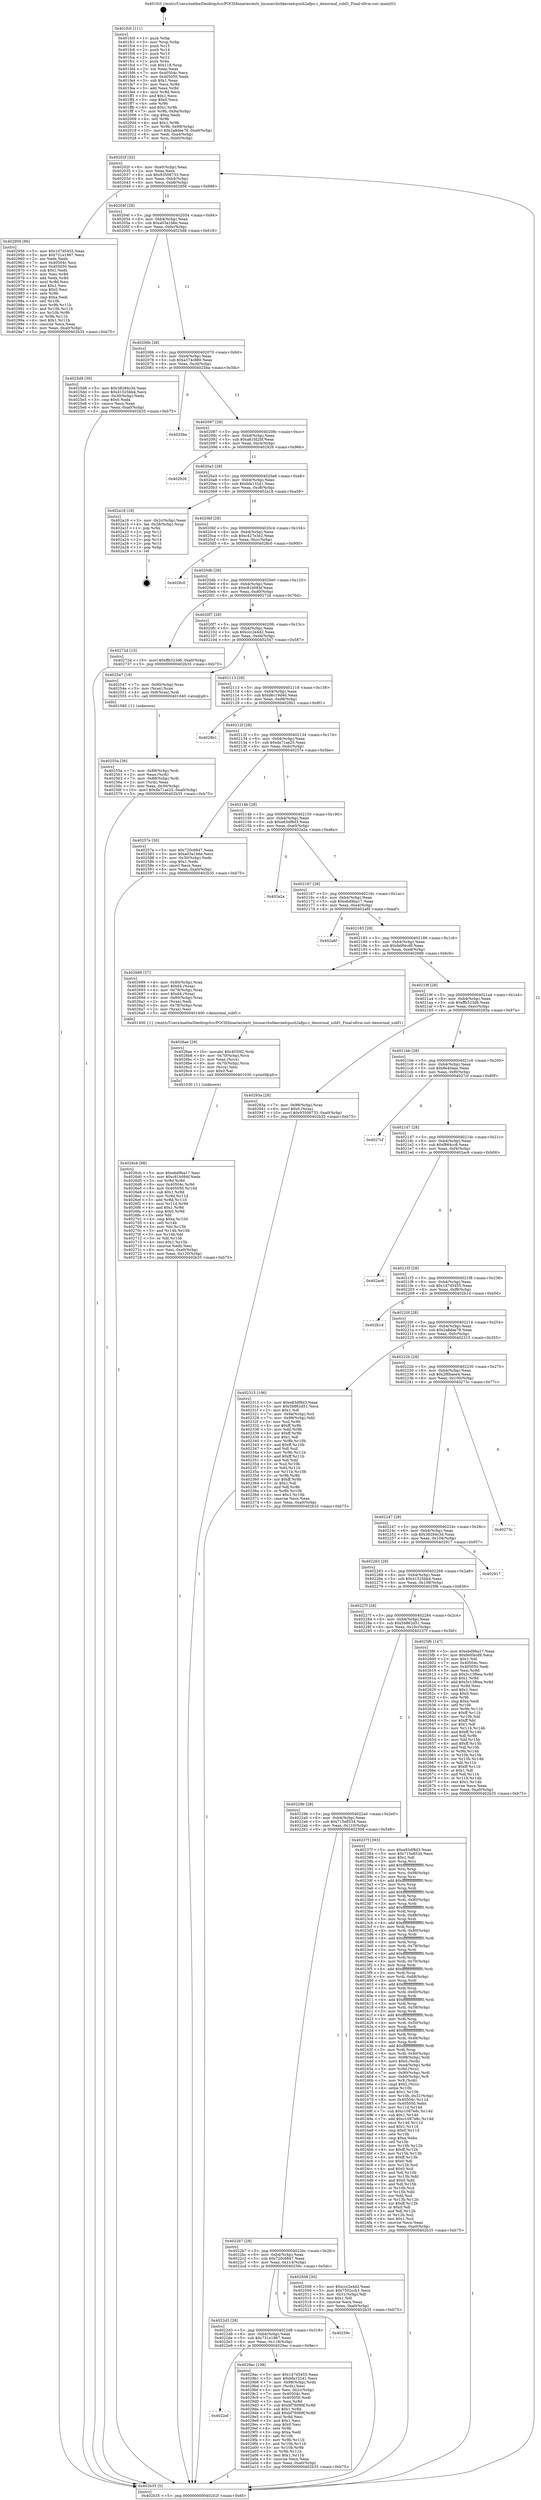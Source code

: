digraph "0x401fc0" {
  label = "0x401fc0 (/mnt/c/Users/mathe/Desktop/tcc/POCII/binaries/extr_linuxarchshkernelcpush2afpu.c_denormal_subf1_Final-ollvm.out::main(0))"
  labelloc = "t"
  node[shape=record]

  Entry [label="",width=0.3,height=0.3,shape=circle,fillcolor=black,style=filled]
  "0x40202f" [label="{
     0x40202f [32]\l
     | [instrs]\l
     &nbsp;&nbsp;0x40202f \<+6\>: mov -0xa0(%rbp),%eax\l
     &nbsp;&nbsp;0x402035 \<+2\>: mov %eax,%ecx\l
     &nbsp;&nbsp;0x402037 \<+6\>: sub $0x93508733,%ecx\l
     &nbsp;&nbsp;0x40203d \<+6\>: mov %eax,-0xb4(%rbp)\l
     &nbsp;&nbsp;0x402043 \<+6\>: mov %ecx,-0xb8(%rbp)\l
     &nbsp;&nbsp;0x402049 \<+6\>: je 0000000000402956 \<main+0x996\>\l
  }"]
  "0x402956" [label="{
     0x402956 [86]\l
     | [instrs]\l
     &nbsp;&nbsp;0x402956 \<+5\>: mov $0x1d7d5455,%eax\l
     &nbsp;&nbsp;0x40295b \<+5\>: mov $0x731e1967,%ecx\l
     &nbsp;&nbsp;0x402960 \<+2\>: xor %edx,%edx\l
     &nbsp;&nbsp;0x402962 \<+7\>: mov 0x40504c,%esi\l
     &nbsp;&nbsp;0x402969 \<+7\>: mov 0x405050,%edi\l
     &nbsp;&nbsp;0x402970 \<+3\>: sub $0x1,%edx\l
     &nbsp;&nbsp;0x402973 \<+3\>: mov %esi,%r8d\l
     &nbsp;&nbsp;0x402976 \<+3\>: add %edx,%r8d\l
     &nbsp;&nbsp;0x402979 \<+4\>: imul %r8d,%esi\l
     &nbsp;&nbsp;0x40297d \<+3\>: and $0x1,%esi\l
     &nbsp;&nbsp;0x402980 \<+3\>: cmp $0x0,%esi\l
     &nbsp;&nbsp;0x402983 \<+4\>: sete %r9b\l
     &nbsp;&nbsp;0x402987 \<+3\>: cmp $0xa,%edi\l
     &nbsp;&nbsp;0x40298a \<+4\>: setl %r10b\l
     &nbsp;&nbsp;0x40298e \<+3\>: mov %r9b,%r11b\l
     &nbsp;&nbsp;0x402991 \<+3\>: and %r10b,%r11b\l
     &nbsp;&nbsp;0x402994 \<+3\>: xor %r10b,%r9b\l
     &nbsp;&nbsp;0x402997 \<+3\>: or %r9b,%r11b\l
     &nbsp;&nbsp;0x40299a \<+4\>: test $0x1,%r11b\l
     &nbsp;&nbsp;0x40299e \<+3\>: cmovne %ecx,%eax\l
     &nbsp;&nbsp;0x4029a1 \<+6\>: mov %eax,-0xa0(%rbp)\l
     &nbsp;&nbsp;0x4029a7 \<+5\>: jmp 0000000000402b35 \<main+0xb75\>\l
  }"]
  "0x40204f" [label="{
     0x40204f [28]\l
     | [instrs]\l
     &nbsp;&nbsp;0x40204f \<+5\>: jmp 0000000000402054 \<main+0x94\>\l
     &nbsp;&nbsp;0x402054 \<+6\>: mov -0xb4(%rbp),%eax\l
     &nbsp;&nbsp;0x40205a \<+5\>: sub $0xa03a1b6e,%eax\l
     &nbsp;&nbsp;0x40205f \<+6\>: mov %eax,-0xbc(%rbp)\l
     &nbsp;&nbsp;0x402065 \<+6\>: je 00000000004025d8 \<main+0x618\>\l
  }"]
  Exit [label="",width=0.3,height=0.3,shape=circle,fillcolor=black,style=filled,peripheries=2]
  "0x4025d8" [label="{
     0x4025d8 [30]\l
     | [instrs]\l
     &nbsp;&nbsp;0x4025d8 \<+5\>: mov $0x38284c3d,%eax\l
     &nbsp;&nbsp;0x4025dd \<+5\>: mov $0x41525bb4,%ecx\l
     &nbsp;&nbsp;0x4025e2 \<+3\>: mov -0x30(%rbp),%edx\l
     &nbsp;&nbsp;0x4025e5 \<+3\>: cmp $0x0,%edx\l
     &nbsp;&nbsp;0x4025e8 \<+3\>: cmove %ecx,%eax\l
     &nbsp;&nbsp;0x4025eb \<+6\>: mov %eax,-0xa0(%rbp)\l
     &nbsp;&nbsp;0x4025f1 \<+5\>: jmp 0000000000402b35 \<main+0xb75\>\l
  }"]
  "0x40206b" [label="{
     0x40206b [28]\l
     | [instrs]\l
     &nbsp;&nbsp;0x40206b \<+5\>: jmp 0000000000402070 \<main+0xb0\>\l
     &nbsp;&nbsp;0x402070 \<+6\>: mov -0xb4(%rbp),%eax\l
     &nbsp;&nbsp;0x402076 \<+5\>: sub $0xa374c880,%eax\l
     &nbsp;&nbsp;0x40207b \<+6\>: mov %eax,-0xc0(%rbp)\l
     &nbsp;&nbsp;0x402081 \<+6\>: je 00000000004025ba \<main+0x5fa\>\l
  }"]
  "0x4022ef" [label="{
     0x4022ef\l
  }", style=dashed]
  "0x4025ba" [label="{
     0x4025ba\l
  }", style=dashed]
  "0x402087" [label="{
     0x402087 [28]\l
     | [instrs]\l
     &nbsp;&nbsp;0x402087 \<+5\>: jmp 000000000040208c \<main+0xcc\>\l
     &nbsp;&nbsp;0x40208c \<+6\>: mov -0xb4(%rbp),%eax\l
     &nbsp;&nbsp;0x402092 \<+5\>: sub $0xa61fd2bf,%eax\l
     &nbsp;&nbsp;0x402097 \<+6\>: mov %eax,-0xc4(%rbp)\l
     &nbsp;&nbsp;0x40209d \<+6\>: je 0000000000402926 \<main+0x966\>\l
  }"]
  "0x4029ac" [label="{
     0x4029ac [108]\l
     | [instrs]\l
     &nbsp;&nbsp;0x4029ac \<+5\>: mov $0x1d7d5455,%eax\l
     &nbsp;&nbsp;0x4029b1 \<+5\>: mov $0xbfa13241,%ecx\l
     &nbsp;&nbsp;0x4029b6 \<+7\>: mov -0x98(%rbp),%rdx\l
     &nbsp;&nbsp;0x4029bd \<+2\>: mov (%rdx),%esi\l
     &nbsp;&nbsp;0x4029bf \<+3\>: mov %esi,-0x2c(%rbp)\l
     &nbsp;&nbsp;0x4029c2 \<+7\>: mov 0x40504c,%esi\l
     &nbsp;&nbsp;0x4029c9 \<+7\>: mov 0x405050,%edi\l
     &nbsp;&nbsp;0x4029d0 \<+3\>: mov %esi,%r8d\l
     &nbsp;&nbsp;0x4029d3 \<+7\>: sub $0xbf76089f,%r8d\l
     &nbsp;&nbsp;0x4029da \<+4\>: sub $0x1,%r8d\l
     &nbsp;&nbsp;0x4029de \<+7\>: add $0xbf76089f,%r8d\l
     &nbsp;&nbsp;0x4029e5 \<+4\>: imul %r8d,%esi\l
     &nbsp;&nbsp;0x4029e9 \<+3\>: and $0x1,%esi\l
     &nbsp;&nbsp;0x4029ec \<+3\>: cmp $0x0,%esi\l
     &nbsp;&nbsp;0x4029ef \<+4\>: sete %r9b\l
     &nbsp;&nbsp;0x4029f3 \<+3\>: cmp $0xa,%edi\l
     &nbsp;&nbsp;0x4029f6 \<+4\>: setl %r10b\l
     &nbsp;&nbsp;0x4029fa \<+3\>: mov %r9b,%r11b\l
     &nbsp;&nbsp;0x4029fd \<+3\>: and %r10b,%r11b\l
     &nbsp;&nbsp;0x402a00 \<+3\>: xor %r10b,%r9b\l
     &nbsp;&nbsp;0x402a03 \<+3\>: or %r9b,%r11b\l
     &nbsp;&nbsp;0x402a06 \<+4\>: test $0x1,%r11b\l
     &nbsp;&nbsp;0x402a0a \<+3\>: cmovne %ecx,%eax\l
     &nbsp;&nbsp;0x402a0d \<+6\>: mov %eax,-0xa0(%rbp)\l
     &nbsp;&nbsp;0x402a13 \<+5\>: jmp 0000000000402b35 \<main+0xb75\>\l
  }"]
  "0x402926" [label="{
     0x402926\l
  }", style=dashed]
  "0x4020a3" [label="{
     0x4020a3 [28]\l
     | [instrs]\l
     &nbsp;&nbsp;0x4020a3 \<+5\>: jmp 00000000004020a8 \<main+0xe8\>\l
     &nbsp;&nbsp;0x4020a8 \<+6\>: mov -0xb4(%rbp),%eax\l
     &nbsp;&nbsp;0x4020ae \<+5\>: sub $0xbfa13241,%eax\l
     &nbsp;&nbsp;0x4020b3 \<+6\>: mov %eax,-0xc8(%rbp)\l
     &nbsp;&nbsp;0x4020b9 \<+6\>: je 0000000000402a18 \<main+0xa58\>\l
  }"]
  "0x4022d3" [label="{
     0x4022d3 [28]\l
     | [instrs]\l
     &nbsp;&nbsp;0x4022d3 \<+5\>: jmp 00000000004022d8 \<main+0x318\>\l
     &nbsp;&nbsp;0x4022d8 \<+6\>: mov -0xb4(%rbp),%eax\l
     &nbsp;&nbsp;0x4022de \<+5\>: sub $0x731e1967,%eax\l
     &nbsp;&nbsp;0x4022e3 \<+6\>: mov %eax,-0x118(%rbp)\l
     &nbsp;&nbsp;0x4022e9 \<+6\>: je 00000000004029ac \<main+0x9ec\>\l
  }"]
  "0x402a18" [label="{
     0x402a18 [18]\l
     | [instrs]\l
     &nbsp;&nbsp;0x402a18 \<+3\>: mov -0x2c(%rbp),%eax\l
     &nbsp;&nbsp;0x402a1b \<+4\>: lea -0x28(%rbp),%rsp\l
     &nbsp;&nbsp;0x402a1f \<+1\>: pop %rbx\l
     &nbsp;&nbsp;0x402a20 \<+2\>: pop %r12\l
     &nbsp;&nbsp;0x402a22 \<+2\>: pop %r13\l
     &nbsp;&nbsp;0x402a24 \<+2\>: pop %r14\l
     &nbsp;&nbsp;0x402a26 \<+2\>: pop %r15\l
     &nbsp;&nbsp;0x402a28 \<+1\>: pop %rbp\l
     &nbsp;&nbsp;0x402a29 \<+1\>: ret\l
  }"]
  "0x4020bf" [label="{
     0x4020bf [28]\l
     | [instrs]\l
     &nbsp;&nbsp;0x4020bf \<+5\>: jmp 00000000004020c4 \<main+0x104\>\l
     &nbsp;&nbsp;0x4020c4 \<+6\>: mov -0xb4(%rbp),%eax\l
     &nbsp;&nbsp;0x4020ca \<+5\>: sub $0xc427e3e2,%eax\l
     &nbsp;&nbsp;0x4020cf \<+6\>: mov %eax,-0xcc(%rbp)\l
     &nbsp;&nbsp;0x4020d5 \<+6\>: je 00000000004028c0 \<main+0x900\>\l
  }"]
  "0x40259c" [label="{
     0x40259c\l
  }", style=dashed]
  "0x4028c0" [label="{
     0x4028c0\l
  }", style=dashed]
  "0x4020db" [label="{
     0x4020db [28]\l
     | [instrs]\l
     &nbsp;&nbsp;0x4020db \<+5\>: jmp 00000000004020e0 \<main+0x120\>\l
     &nbsp;&nbsp;0x4020e0 \<+6\>: mov -0xb4(%rbp),%eax\l
     &nbsp;&nbsp;0x4020e6 \<+5\>: sub $0xc81b084f,%eax\l
     &nbsp;&nbsp;0x4020eb \<+6\>: mov %eax,-0xd0(%rbp)\l
     &nbsp;&nbsp;0x4020f1 \<+6\>: je 000000000040272d \<main+0x76d\>\l
  }"]
  "0x4026cb" [label="{
     0x4026cb [98]\l
     | [instrs]\l
     &nbsp;&nbsp;0x4026cb \<+5\>: mov $0xebd9ba17,%esi\l
     &nbsp;&nbsp;0x4026d0 \<+5\>: mov $0xc81b084f,%edx\l
     &nbsp;&nbsp;0x4026d5 \<+3\>: xor %r8d,%r8d\l
     &nbsp;&nbsp;0x4026d8 \<+8\>: mov 0x40504c,%r9d\l
     &nbsp;&nbsp;0x4026e0 \<+8\>: mov 0x405050,%r10d\l
     &nbsp;&nbsp;0x4026e8 \<+4\>: sub $0x1,%r8d\l
     &nbsp;&nbsp;0x4026ec \<+3\>: mov %r9d,%r11d\l
     &nbsp;&nbsp;0x4026ef \<+3\>: add %r8d,%r11d\l
     &nbsp;&nbsp;0x4026f2 \<+4\>: imul %r11d,%r9d\l
     &nbsp;&nbsp;0x4026f6 \<+4\>: and $0x1,%r9d\l
     &nbsp;&nbsp;0x4026fa \<+4\>: cmp $0x0,%r9d\l
     &nbsp;&nbsp;0x4026fe \<+3\>: sete %bl\l
     &nbsp;&nbsp;0x402701 \<+4\>: cmp $0xa,%r10d\l
     &nbsp;&nbsp;0x402705 \<+4\>: setl %r14b\l
     &nbsp;&nbsp;0x402709 \<+3\>: mov %bl,%r15b\l
     &nbsp;&nbsp;0x40270c \<+3\>: and %r14b,%r15b\l
     &nbsp;&nbsp;0x40270f \<+3\>: xor %r14b,%bl\l
     &nbsp;&nbsp;0x402712 \<+3\>: or %bl,%r15b\l
     &nbsp;&nbsp;0x402715 \<+4\>: test $0x1,%r15b\l
     &nbsp;&nbsp;0x402719 \<+3\>: cmovne %edx,%esi\l
     &nbsp;&nbsp;0x40271c \<+6\>: mov %esi,-0xa0(%rbp)\l
     &nbsp;&nbsp;0x402722 \<+6\>: mov %eax,-0x120(%rbp)\l
     &nbsp;&nbsp;0x402728 \<+5\>: jmp 0000000000402b35 \<main+0xb75\>\l
  }"]
  "0x40272d" [label="{
     0x40272d [15]\l
     | [instrs]\l
     &nbsp;&nbsp;0x40272d \<+10\>: movl $0xffb323d6,-0xa0(%rbp)\l
     &nbsp;&nbsp;0x402737 \<+5\>: jmp 0000000000402b35 \<main+0xb75\>\l
  }"]
  "0x4020f7" [label="{
     0x4020f7 [28]\l
     | [instrs]\l
     &nbsp;&nbsp;0x4020f7 \<+5\>: jmp 00000000004020fc \<main+0x13c\>\l
     &nbsp;&nbsp;0x4020fc \<+6\>: mov -0xb4(%rbp),%eax\l
     &nbsp;&nbsp;0x402102 \<+5\>: sub $0xccc2e4d2,%eax\l
     &nbsp;&nbsp;0x402107 \<+6\>: mov %eax,-0xd4(%rbp)\l
     &nbsp;&nbsp;0x40210d \<+6\>: je 0000000000402547 \<main+0x587\>\l
  }"]
  "0x4026ae" [label="{
     0x4026ae [29]\l
     | [instrs]\l
     &nbsp;&nbsp;0x4026ae \<+10\>: movabs $0x4030f2,%rdi\l
     &nbsp;&nbsp;0x4026b8 \<+4\>: mov -0x70(%rbp),%rcx\l
     &nbsp;&nbsp;0x4026bc \<+2\>: mov %eax,(%rcx)\l
     &nbsp;&nbsp;0x4026be \<+4\>: mov -0x70(%rbp),%rcx\l
     &nbsp;&nbsp;0x4026c2 \<+2\>: mov (%rcx),%esi\l
     &nbsp;&nbsp;0x4026c4 \<+2\>: mov $0x0,%al\l
     &nbsp;&nbsp;0x4026c6 \<+5\>: call 0000000000401030 \<printf@plt\>\l
     | [calls]\l
     &nbsp;&nbsp;0x401030 \{1\} (unknown)\l
  }"]
  "0x402547" [label="{
     0x402547 [19]\l
     | [instrs]\l
     &nbsp;&nbsp;0x402547 \<+7\>: mov -0x90(%rbp),%rax\l
     &nbsp;&nbsp;0x40254e \<+3\>: mov (%rax),%rax\l
     &nbsp;&nbsp;0x402551 \<+4\>: mov 0x8(%rax),%rdi\l
     &nbsp;&nbsp;0x402555 \<+5\>: call 0000000000401040 \<atoi@plt\>\l
     | [calls]\l
     &nbsp;&nbsp;0x401040 \{1\} (unknown)\l
  }"]
  "0x402113" [label="{
     0x402113 [28]\l
     | [instrs]\l
     &nbsp;&nbsp;0x402113 \<+5\>: jmp 0000000000402118 \<main+0x158\>\l
     &nbsp;&nbsp;0x402118 \<+6\>: mov -0xb4(%rbp),%eax\l
     &nbsp;&nbsp;0x40211e \<+5\>: sub $0xd6c19d40,%eax\l
     &nbsp;&nbsp;0x402123 \<+6\>: mov %eax,-0xd8(%rbp)\l
     &nbsp;&nbsp;0x402129 \<+6\>: je 00000000004028b1 \<main+0x8f1\>\l
  }"]
  "0x40255a" [label="{
     0x40255a [36]\l
     | [instrs]\l
     &nbsp;&nbsp;0x40255a \<+7\>: mov -0x88(%rbp),%rdi\l
     &nbsp;&nbsp;0x402561 \<+2\>: mov %eax,(%rdi)\l
     &nbsp;&nbsp;0x402563 \<+7\>: mov -0x88(%rbp),%rdi\l
     &nbsp;&nbsp;0x40256a \<+2\>: mov (%rdi),%eax\l
     &nbsp;&nbsp;0x40256c \<+3\>: mov %eax,-0x30(%rbp)\l
     &nbsp;&nbsp;0x40256f \<+10\>: movl $0xda71ae25,-0xa0(%rbp)\l
     &nbsp;&nbsp;0x402579 \<+5\>: jmp 0000000000402b35 \<main+0xb75\>\l
  }"]
  "0x4028b1" [label="{
     0x4028b1\l
  }", style=dashed]
  "0x40212f" [label="{
     0x40212f [28]\l
     | [instrs]\l
     &nbsp;&nbsp;0x40212f \<+5\>: jmp 0000000000402134 \<main+0x174\>\l
     &nbsp;&nbsp;0x402134 \<+6\>: mov -0xb4(%rbp),%eax\l
     &nbsp;&nbsp;0x40213a \<+5\>: sub $0xda71ae25,%eax\l
     &nbsp;&nbsp;0x40213f \<+6\>: mov %eax,-0xdc(%rbp)\l
     &nbsp;&nbsp;0x402145 \<+6\>: je 000000000040257e \<main+0x5be\>\l
  }"]
  "0x4022b7" [label="{
     0x4022b7 [28]\l
     | [instrs]\l
     &nbsp;&nbsp;0x4022b7 \<+5\>: jmp 00000000004022bc \<main+0x2fc\>\l
     &nbsp;&nbsp;0x4022bc \<+6\>: mov -0xb4(%rbp),%eax\l
     &nbsp;&nbsp;0x4022c2 \<+5\>: sub $0x720c6847,%eax\l
     &nbsp;&nbsp;0x4022c7 \<+6\>: mov %eax,-0x114(%rbp)\l
     &nbsp;&nbsp;0x4022cd \<+6\>: je 000000000040259c \<main+0x5dc\>\l
  }"]
  "0x40257e" [label="{
     0x40257e [30]\l
     | [instrs]\l
     &nbsp;&nbsp;0x40257e \<+5\>: mov $0x720c6847,%eax\l
     &nbsp;&nbsp;0x402583 \<+5\>: mov $0xa03a1b6e,%ecx\l
     &nbsp;&nbsp;0x402588 \<+3\>: mov -0x30(%rbp),%edx\l
     &nbsp;&nbsp;0x40258b \<+3\>: cmp $0x1,%edx\l
     &nbsp;&nbsp;0x40258e \<+3\>: cmovl %ecx,%eax\l
     &nbsp;&nbsp;0x402591 \<+6\>: mov %eax,-0xa0(%rbp)\l
     &nbsp;&nbsp;0x402597 \<+5\>: jmp 0000000000402b35 \<main+0xb75\>\l
  }"]
  "0x40214b" [label="{
     0x40214b [28]\l
     | [instrs]\l
     &nbsp;&nbsp;0x40214b \<+5\>: jmp 0000000000402150 \<main+0x190\>\l
     &nbsp;&nbsp;0x402150 \<+6\>: mov -0xb4(%rbp),%eax\l
     &nbsp;&nbsp;0x402156 \<+5\>: sub $0xe83df8d3,%eax\l
     &nbsp;&nbsp;0x40215b \<+6\>: mov %eax,-0xe0(%rbp)\l
     &nbsp;&nbsp;0x402161 \<+6\>: je 0000000000402a2a \<main+0xa6a\>\l
  }"]
  "0x402508" [label="{
     0x402508 [30]\l
     | [instrs]\l
     &nbsp;&nbsp;0x402508 \<+5\>: mov $0xccc2e4d2,%eax\l
     &nbsp;&nbsp;0x40250d \<+5\>: mov $0x7502ccb1,%ecx\l
     &nbsp;&nbsp;0x402512 \<+3\>: mov -0x31(%rbp),%dl\l
     &nbsp;&nbsp;0x402515 \<+3\>: test $0x1,%dl\l
     &nbsp;&nbsp;0x402518 \<+3\>: cmovne %ecx,%eax\l
     &nbsp;&nbsp;0x40251b \<+6\>: mov %eax,-0xa0(%rbp)\l
     &nbsp;&nbsp;0x402521 \<+5\>: jmp 0000000000402b35 \<main+0xb75\>\l
  }"]
  "0x402a2a" [label="{
     0x402a2a\l
  }", style=dashed]
  "0x402167" [label="{
     0x402167 [28]\l
     | [instrs]\l
     &nbsp;&nbsp;0x402167 \<+5\>: jmp 000000000040216c \<main+0x1ac\>\l
     &nbsp;&nbsp;0x40216c \<+6\>: mov -0xb4(%rbp),%eax\l
     &nbsp;&nbsp;0x402172 \<+5\>: sub $0xebd9ba17,%eax\l
     &nbsp;&nbsp;0x402177 \<+6\>: mov %eax,-0xe4(%rbp)\l
     &nbsp;&nbsp;0x40217d \<+6\>: je 0000000000402a6f \<main+0xaaf\>\l
  }"]
  "0x40229b" [label="{
     0x40229b [28]\l
     | [instrs]\l
     &nbsp;&nbsp;0x40229b \<+5\>: jmp 00000000004022a0 \<main+0x2e0\>\l
     &nbsp;&nbsp;0x4022a0 \<+6\>: mov -0xb4(%rbp),%eax\l
     &nbsp;&nbsp;0x4022a6 \<+5\>: sub $0x715e8534,%eax\l
     &nbsp;&nbsp;0x4022ab \<+6\>: mov %eax,-0x110(%rbp)\l
     &nbsp;&nbsp;0x4022b1 \<+6\>: je 0000000000402508 \<main+0x548\>\l
  }"]
  "0x402a6f" [label="{
     0x402a6f\l
  }", style=dashed]
  "0x402183" [label="{
     0x402183 [28]\l
     | [instrs]\l
     &nbsp;&nbsp;0x402183 \<+5\>: jmp 0000000000402188 \<main+0x1c8\>\l
     &nbsp;&nbsp;0x402188 \<+6\>: mov -0xb4(%rbp),%eax\l
     &nbsp;&nbsp;0x40218e \<+5\>: sub $0xfe0f4cd9,%eax\l
     &nbsp;&nbsp;0x402193 \<+6\>: mov %eax,-0xe8(%rbp)\l
     &nbsp;&nbsp;0x402199 \<+6\>: je 0000000000402689 \<main+0x6c9\>\l
  }"]
  "0x40237f" [label="{
     0x40237f [393]\l
     | [instrs]\l
     &nbsp;&nbsp;0x40237f \<+5\>: mov $0xe83df8d3,%eax\l
     &nbsp;&nbsp;0x402384 \<+5\>: mov $0x715e8534,%ecx\l
     &nbsp;&nbsp;0x402389 \<+2\>: mov $0x1,%dl\l
     &nbsp;&nbsp;0x40238b \<+3\>: mov %rsp,%rsi\l
     &nbsp;&nbsp;0x40238e \<+4\>: add $0xfffffffffffffff0,%rsi\l
     &nbsp;&nbsp;0x402392 \<+3\>: mov %rsi,%rsp\l
     &nbsp;&nbsp;0x402395 \<+7\>: mov %rsi,-0x98(%rbp)\l
     &nbsp;&nbsp;0x40239c \<+3\>: mov %rsp,%rsi\l
     &nbsp;&nbsp;0x40239f \<+4\>: add $0xfffffffffffffff0,%rsi\l
     &nbsp;&nbsp;0x4023a3 \<+3\>: mov %rsi,%rsp\l
     &nbsp;&nbsp;0x4023a6 \<+3\>: mov %rsp,%rdi\l
     &nbsp;&nbsp;0x4023a9 \<+4\>: add $0xfffffffffffffff0,%rdi\l
     &nbsp;&nbsp;0x4023ad \<+3\>: mov %rdi,%rsp\l
     &nbsp;&nbsp;0x4023b0 \<+7\>: mov %rdi,-0x90(%rbp)\l
     &nbsp;&nbsp;0x4023b7 \<+3\>: mov %rsp,%rdi\l
     &nbsp;&nbsp;0x4023ba \<+4\>: add $0xfffffffffffffff0,%rdi\l
     &nbsp;&nbsp;0x4023be \<+3\>: mov %rdi,%rsp\l
     &nbsp;&nbsp;0x4023c1 \<+7\>: mov %rdi,-0x88(%rbp)\l
     &nbsp;&nbsp;0x4023c8 \<+3\>: mov %rsp,%rdi\l
     &nbsp;&nbsp;0x4023cb \<+4\>: add $0xfffffffffffffff0,%rdi\l
     &nbsp;&nbsp;0x4023cf \<+3\>: mov %rdi,%rsp\l
     &nbsp;&nbsp;0x4023d2 \<+4\>: mov %rdi,-0x80(%rbp)\l
     &nbsp;&nbsp;0x4023d6 \<+3\>: mov %rsp,%rdi\l
     &nbsp;&nbsp;0x4023d9 \<+4\>: add $0xfffffffffffffff0,%rdi\l
     &nbsp;&nbsp;0x4023dd \<+3\>: mov %rdi,%rsp\l
     &nbsp;&nbsp;0x4023e0 \<+4\>: mov %rdi,-0x78(%rbp)\l
     &nbsp;&nbsp;0x4023e4 \<+3\>: mov %rsp,%rdi\l
     &nbsp;&nbsp;0x4023e7 \<+4\>: add $0xfffffffffffffff0,%rdi\l
     &nbsp;&nbsp;0x4023eb \<+3\>: mov %rdi,%rsp\l
     &nbsp;&nbsp;0x4023ee \<+4\>: mov %rdi,-0x70(%rbp)\l
     &nbsp;&nbsp;0x4023f2 \<+3\>: mov %rsp,%rdi\l
     &nbsp;&nbsp;0x4023f5 \<+4\>: add $0xfffffffffffffff0,%rdi\l
     &nbsp;&nbsp;0x4023f9 \<+3\>: mov %rdi,%rsp\l
     &nbsp;&nbsp;0x4023fc \<+4\>: mov %rdi,-0x68(%rbp)\l
     &nbsp;&nbsp;0x402400 \<+3\>: mov %rsp,%rdi\l
     &nbsp;&nbsp;0x402403 \<+4\>: add $0xfffffffffffffff0,%rdi\l
     &nbsp;&nbsp;0x402407 \<+3\>: mov %rdi,%rsp\l
     &nbsp;&nbsp;0x40240a \<+4\>: mov %rdi,-0x60(%rbp)\l
     &nbsp;&nbsp;0x40240e \<+3\>: mov %rsp,%rdi\l
     &nbsp;&nbsp;0x402411 \<+4\>: add $0xfffffffffffffff0,%rdi\l
     &nbsp;&nbsp;0x402415 \<+3\>: mov %rdi,%rsp\l
     &nbsp;&nbsp;0x402418 \<+4\>: mov %rdi,-0x58(%rbp)\l
     &nbsp;&nbsp;0x40241c \<+3\>: mov %rsp,%rdi\l
     &nbsp;&nbsp;0x40241f \<+4\>: add $0xfffffffffffffff0,%rdi\l
     &nbsp;&nbsp;0x402423 \<+3\>: mov %rdi,%rsp\l
     &nbsp;&nbsp;0x402426 \<+4\>: mov %rdi,-0x50(%rbp)\l
     &nbsp;&nbsp;0x40242a \<+3\>: mov %rsp,%rdi\l
     &nbsp;&nbsp;0x40242d \<+4\>: add $0xfffffffffffffff0,%rdi\l
     &nbsp;&nbsp;0x402431 \<+3\>: mov %rdi,%rsp\l
     &nbsp;&nbsp;0x402434 \<+4\>: mov %rdi,-0x48(%rbp)\l
     &nbsp;&nbsp;0x402438 \<+3\>: mov %rsp,%rdi\l
     &nbsp;&nbsp;0x40243b \<+4\>: add $0xfffffffffffffff0,%rdi\l
     &nbsp;&nbsp;0x40243f \<+3\>: mov %rdi,%rsp\l
     &nbsp;&nbsp;0x402442 \<+4\>: mov %rdi,-0x40(%rbp)\l
     &nbsp;&nbsp;0x402446 \<+7\>: mov -0x98(%rbp),%rdi\l
     &nbsp;&nbsp;0x40244d \<+6\>: movl $0x0,(%rdi)\l
     &nbsp;&nbsp;0x402453 \<+7\>: mov -0xa4(%rbp),%r8d\l
     &nbsp;&nbsp;0x40245a \<+3\>: mov %r8d,(%rsi)\l
     &nbsp;&nbsp;0x40245d \<+7\>: mov -0x90(%rbp),%rdi\l
     &nbsp;&nbsp;0x402464 \<+7\>: mov -0xb0(%rbp),%r9\l
     &nbsp;&nbsp;0x40246b \<+3\>: mov %r9,(%rdi)\l
     &nbsp;&nbsp;0x40246e \<+3\>: cmpl $0x2,(%rsi)\l
     &nbsp;&nbsp;0x402471 \<+4\>: setne %r10b\l
     &nbsp;&nbsp;0x402475 \<+4\>: and $0x1,%r10b\l
     &nbsp;&nbsp;0x402479 \<+4\>: mov %r10b,-0x31(%rbp)\l
     &nbsp;&nbsp;0x40247d \<+8\>: mov 0x40504c,%r11d\l
     &nbsp;&nbsp;0x402485 \<+7\>: mov 0x405050,%ebx\l
     &nbsp;&nbsp;0x40248c \<+3\>: mov %r11d,%r14d\l
     &nbsp;&nbsp;0x40248f \<+7\>: sub $0xc1087e8c,%r14d\l
     &nbsp;&nbsp;0x402496 \<+4\>: sub $0x1,%r14d\l
     &nbsp;&nbsp;0x40249a \<+7\>: add $0xc1087e8c,%r14d\l
     &nbsp;&nbsp;0x4024a1 \<+4\>: imul %r14d,%r11d\l
     &nbsp;&nbsp;0x4024a5 \<+4\>: and $0x1,%r11d\l
     &nbsp;&nbsp;0x4024a9 \<+4\>: cmp $0x0,%r11d\l
     &nbsp;&nbsp;0x4024ad \<+4\>: sete %r10b\l
     &nbsp;&nbsp;0x4024b1 \<+3\>: cmp $0xa,%ebx\l
     &nbsp;&nbsp;0x4024b4 \<+4\>: setl %r15b\l
     &nbsp;&nbsp;0x4024b8 \<+3\>: mov %r10b,%r12b\l
     &nbsp;&nbsp;0x4024bb \<+4\>: xor $0xff,%r12b\l
     &nbsp;&nbsp;0x4024bf \<+3\>: mov %r15b,%r13b\l
     &nbsp;&nbsp;0x4024c2 \<+4\>: xor $0xff,%r13b\l
     &nbsp;&nbsp;0x4024c6 \<+3\>: xor $0x0,%dl\l
     &nbsp;&nbsp;0x4024c9 \<+3\>: mov %r12b,%sil\l
     &nbsp;&nbsp;0x4024cc \<+4\>: and $0x0,%sil\l
     &nbsp;&nbsp;0x4024d0 \<+3\>: and %dl,%r10b\l
     &nbsp;&nbsp;0x4024d3 \<+3\>: mov %r13b,%dil\l
     &nbsp;&nbsp;0x4024d6 \<+4\>: and $0x0,%dil\l
     &nbsp;&nbsp;0x4024da \<+3\>: and %dl,%r15b\l
     &nbsp;&nbsp;0x4024dd \<+3\>: or %r10b,%sil\l
     &nbsp;&nbsp;0x4024e0 \<+3\>: or %r15b,%dil\l
     &nbsp;&nbsp;0x4024e3 \<+3\>: xor %dil,%sil\l
     &nbsp;&nbsp;0x4024e6 \<+3\>: or %r13b,%r12b\l
     &nbsp;&nbsp;0x4024e9 \<+4\>: xor $0xff,%r12b\l
     &nbsp;&nbsp;0x4024ed \<+3\>: or $0x0,%dl\l
     &nbsp;&nbsp;0x4024f0 \<+3\>: and %dl,%r12b\l
     &nbsp;&nbsp;0x4024f3 \<+3\>: or %r12b,%sil\l
     &nbsp;&nbsp;0x4024f6 \<+4\>: test $0x1,%sil\l
     &nbsp;&nbsp;0x4024fa \<+3\>: cmovne %ecx,%eax\l
     &nbsp;&nbsp;0x4024fd \<+6\>: mov %eax,-0xa0(%rbp)\l
     &nbsp;&nbsp;0x402503 \<+5\>: jmp 0000000000402b35 \<main+0xb75\>\l
  }"]
  "0x402689" [label="{
     0x402689 [37]\l
     | [instrs]\l
     &nbsp;&nbsp;0x402689 \<+4\>: mov -0x80(%rbp),%rax\l
     &nbsp;&nbsp;0x40268d \<+6\>: movl $0x64,(%rax)\l
     &nbsp;&nbsp;0x402693 \<+4\>: mov -0x78(%rbp),%rax\l
     &nbsp;&nbsp;0x402697 \<+6\>: movl $0x64,(%rax)\l
     &nbsp;&nbsp;0x40269d \<+4\>: mov -0x80(%rbp),%rax\l
     &nbsp;&nbsp;0x4026a1 \<+2\>: mov (%rax),%edi\l
     &nbsp;&nbsp;0x4026a3 \<+4\>: mov -0x78(%rbp),%rax\l
     &nbsp;&nbsp;0x4026a7 \<+2\>: mov (%rax),%esi\l
     &nbsp;&nbsp;0x4026a9 \<+5\>: call 0000000000401400 \<denormal_subf1\>\l
     | [calls]\l
     &nbsp;&nbsp;0x401400 \{1\} (/mnt/c/Users/mathe/Desktop/tcc/POCII/binaries/extr_linuxarchshkernelcpush2afpu.c_denormal_subf1_Final-ollvm.out::denormal_subf1)\l
  }"]
  "0x40219f" [label="{
     0x40219f [28]\l
     | [instrs]\l
     &nbsp;&nbsp;0x40219f \<+5\>: jmp 00000000004021a4 \<main+0x1e4\>\l
     &nbsp;&nbsp;0x4021a4 \<+6\>: mov -0xb4(%rbp),%eax\l
     &nbsp;&nbsp;0x4021aa \<+5\>: sub $0xffb323d6,%eax\l
     &nbsp;&nbsp;0x4021af \<+6\>: mov %eax,-0xec(%rbp)\l
     &nbsp;&nbsp;0x4021b5 \<+6\>: je 000000000040293a \<main+0x97a\>\l
  }"]
  "0x40227f" [label="{
     0x40227f [28]\l
     | [instrs]\l
     &nbsp;&nbsp;0x40227f \<+5\>: jmp 0000000000402284 \<main+0x2c4\>\l
     &nbsp;&nbsp;0x402284 \<+6\>: mov -0xb4(%rbp),%eax\l
     &nbsp;&nbsp;0x40228a \<+5\>: sub $0x5b862d51,%eax\l
     &nbsp;&nbsp;0x40228f \<+6\>: mov %eax,-0x10c(%rbp)\l
     &nbsp;&nbsp;0x402295 \<+6\>: je 000000000040237f \<main+0x3bf\>\l
  }"]
  "0x40293a" [label="{
     0x40293a [28]\l
     | [instrs]\l
     &nbsp;&nbsp;0x40293a \<+7\>: mov -0x98(%rbp),%rax\l
     &nbsp;&nbsp;0x402941 \<+6\>: movl $0x0,(%rax)\l
     &nbsp;&nbsp;0x402947 \<+10\>: movl $0x93508733,-0xa0(%rbp)\l
     &nbsp;&nbsp;0x402951 \<+5\>: jmp 0000000000402b35 \<main+0xb75\>\l
  }"]
  "0x4021bb" [label="{
     0x4021bb [28]\l
     | [instrs]\l
     &nbsp;&nbsp;0x4021bb \<+5\>: jmp 00000000004021c0 \<main+0x200\>\l
     &nbsp;&nbsp;0x4021c0 \<+6\>: mov -0xb4(%rbp),%eax\l
     &nbsp;&nbsp;0x4021c6 \<+5\>: sub $0x8e40aae,%eax\l
     &nbsp;&nbsp;0x4021cb \<+6\>: mov %eax,-0xf0(%rbp)\l
     &nbsp;&nbsp;0x4021d1 \<+6\>: je 00000000004027cf \<main+0x80f\>\l
  }"]
  "0x4025f6" [label="{
     0x4025f6 [147]\l
     | [instrs]\l
     &nbsp;&nbsp;0x4025f6 \<+5\>: mov $0xebd9ba17,%eax\l
     &nbsp;&nbsp;0x4025fb \<+5\>: mov $0xfe0f4cd9,%ecx\l
     &nbsp;&nbsp;0x402600 \<+2\>: mov $0x1,%dl\l
     &nbsp;&nbsp;0x402602 \<+7\>: mov 0x40504c,%esi\l
     &nbsp;&nbsp;0x402609 \<+7\>: mov 0x405050,%edi\l
     &nbsp;&nbsp;0x402610 \<+3\>: mov %esi,%r8d\l
     &nbsp;&nbsp;0x402613 \<+7\>: sub $0x5c13f6ea,%r8d\l
     &nbsp;&nbsp;0x40261a \<+4\>: sub $0x1,%r8d\l
     &nbsp;&nbsp;0x40261e \<+7\>: add $0x5c13f6ea,%r8d\l
     &nbsp;&nbsp;0x402625 \<+4\>: imul %r8d,%esi\l
     &nbsp;&nbsp;0x402629 \<+3\>: and $0x1,%esi\l
     &nbsp;&nbsp;0x40262c \<+3\>: cmp $0x0,%esi\l
     &nbsp;&nbsp;0x40262f \<+4\>: sete %r9b\l
     &nbsp;&nbsp;0x402633 \<+3\>: cmp $0xa,%edi\l
     &nbsp;&nbsp;0x402636 \<+4\>: setl %r10b\l
     &nbsp;&nbsp;0x40263a \<+3\>: mov %r9b,%r11b\l
     &nbsp;&nbsp;0x40263d \<+4\>: xor $0xff,%r11b\l
     &nbsp;&nbsp;0x402641 \<+3\>: mov %r10b,%bl\l
     &nbsp;&nbsp;0x402644 \<+3\>: xor $0xff,%bl\l
     &nbsp;&nbsp;0x402647 \<+3\>: xor $0x1,%dl\l
     &nbsp;&nbsp;0x40264a \<+3\>: mov %r11b,%r14b\l
     &nbsp;&nbsp;0x40264d \<+4\>: and $0xff,%r14b\l
     &nbsp;&nbsp;0x402651 \<+3\>: and %dl,%r9b\l
     &nbsp;&nbsp;0x402654 \<+3\>: mov %bl,%r15b\l
     &nbsp;&nbsp;0x402657 \<+4\>: and $0xff,%r15b\l
     &nbsp;&nbsp;0x40265b \<+3\>: and %dl,%r10b\l
     &nbsp;&nbsp;0x40265e \<+3\>: or %r9b,%r14b\l
     &nbsp;&nbsp;0x402661 \<+3\>: or %r10b,%r15b\l
     &nbsp;&nbsp;0x402664 \<+3\>: xor %r15b,%r14b\l
     &nbsp;&nbsp;0x402667 \<+3\>: or %bl,%r11b\l
     &nbsp;&nbsp;0x40266a \<+4\>: xor $0xff,%r11b\l
     &nbsp;&nbsp;0x40266e \<+3\>: or $0x1,%dl\l
     &nbsp;&nbsp;0x402671 \<+3\>: and %dl,%r11b\l
     &nbsp;&nbsp;0x402674 \<+3\>: or %r11b,%r14b\l
     &nbsp;&nbsp;0x402677 \<+4\>: test $0x1,%r14b\l
     &nbsp;&nbsp;0x40267b \<+3\>: cmovne %ecx,%eax\l
     &nbsp;&nbsp;0x40267e \<+6\>: mov %eax,-0xa0(%rbp)\l
     &nbsp;&nbsp;0x402684 \<+5\>: jmp 0000000000402b35 \<main+0xb75\>\l
  }"]
  "0x4027cf" [label="{
     0x4027cf\l
  }", style=dashed]
  "0x4021d7" [label="{
     0x4021d7 [28]\l
     | [instrs]\l
     &nbsp;&nbsp;0x4021d7 \<+5\>: jmp 00000000004021dc \<main+0x21c\>\l
     &nbsp;&nbsp;0x4021dc \<+6\>: mov -0xb4(%rbp),%eax\l
     &nbsp;&nbsp;0x4021e2 \<+5\>: sub $0xf864cc8,%eax\l
     &nbsp;&nbsp;0x4021e7 \<+6\>: mov %eax,-0xf4(%rbp)\l
     &nbsp;&nbsp;0x4021ed \<+6\>: je 0000000000402ac6 \<main+0xb06\>\l
  }"]
  "0x402263" [label="{
     0x402263 [28]\l
     | [instrs]\l
     &nbsp;&nbsp;0x402263 \<+5\>: jmp 0000000000402268 \<main+0x2a8\>\l
     &nbsp;&nbsp;0x402268 \<+6\>: mov -0xb4(%rbp),%eax\l
     &nbsp;&nbsp;0x40226e \<+5\>: sub $0x41525bb4,%eax\l
     &nbsp;&nbsp;0x402273 \<+6\>: mov %eax,-0x108(%rbp)\l
     &nbsp;&nbsp;0x402279 \<+6\>: je 00000000004025f6 \<main+0x636\>\l
  }"]
  "0x402ac6" [label="{
     0x402ac6\l
  }", style=dashed]
  "0x4021f3" [label="{
     0x4021f3 [28]\l
     | [instrs]\l
     &nbsp;&nbsp;0x4021f3 \<+5\>: jmp 00000000004021f8 \<main+0x238\>\l
     &nbsp;&nbsp;0x4021f8 \<+6\>: mov -0xb4(%rbp),%eax\l
     &nbsp;&nbsp;0x4021fe \<+5\>: sub $0x1d7d5455,%eax\l
     &nbsp;&nbsp;0x402203 \<+6\>: mov %eax,-0xf8(%rbp)\l
     &nbsp;&nbsp;0x402209 \<+6\>: je 0000000000402b1d \<main+0xb5d\>\l
  }"]
  "0x402917" [label="{
     0x402917\l
  }", style=dashed]
  "0x402b1d" [label="{
     0x402b1d\l
  }", style=dashed]
  "0x40220f" [label="{
     0x40220f [28]\l
     | [instrs]\l
     &nbsp;&nbsp;0x40220f \<+5\>: jmp 0000000000402214 \<main+0x254\>\l
     &nbsp;&nbsp;0x402214 \<+6\>: mov -0xb4(%rbp),%eax\l
     &nbsp;&nbsp;0x40221a \<+5\>: sub $0x2a8dee78,%eax\l
     &nbsp;&nbsp;0x40221f \<+6\>: mov %eax,-0xfc(%rbp)\l
     &nbsp;&nbsp;0x402225 \<+6\>: je 0000000000402315 \<main+0x355\>\l
  }"]
  "0x402247" [label="{
     0x402247 [28]\l
     | [instrs]\l
     &nbsp;&nbsp;0x402247 \<+5\>: jmp 000000000040224c \<main+0x28c\>\l
     &nbsp;&nbsp;0x40224c \<+6\>: mov -0xb4(%rbp),%eax\l
     &nbsp;&nbsp;0x402252 \<+5\>: sub $0x38284c3d,%eax\l
     &nbsp;&nbsp;0x402257 \<+6\>: mov %eax,-0x104(%rbp)\l
     &nbsp;&nbsp;0x40225d \<+6\>: je 0000000000402917 \<main+0x957\>\l
  }"]
  "0x402315" [label="{
     0x402315 [106]\l
     | [instrs]\l
     &nbsp;&nbsp;0x402315 \<+5\>: mov $0xe83df8d3,%eax\l
     &nbsp;&nbsp;0x40231a \<+5\>: mov $0x5b862d51,%ecx\l
     &nbsp;&nbsp;0x40231f \<+2\>: mov $0x1,%dl\l
     &nbsp;&nbsp;0x402321 \<+7\>: mov -0x9a(%rbp),%sil\l
     &nbsp;&nbsp;0x402328 \<+7\>: mov -0x99(%rbp),%dil\l
     &nbsp;&nbsp;0x40232f \<+3\>: mov %sil,%r8b\l
     &nbsp;&nbsp;0x402332 \<+4\>: xor $0xff,%r8b\l
     &nbsp;&nbsp;0x402336 \<+3\>: mov %dil,%r9b\l
     &nbsp;&nbsp;0x402339 \<+4\>: xor $0xff,%r9b\l
     &nbsp;&nbsp;0x40233d \<+3\>: xor $0x1,%dl\l
     &nbsp;&nbsp;0x402340 \<+3\>: mov %r8b,%r10b\l
     &nbsp;&nbsp;0x402343 \<+4\>: and $0xff,%r10b\l
     &nbsp;&nbsp;0x402347 \<+3\>: and %dl,%sil\l
     &nbsp;&nbsp;0x40234a \<+3\>: mov %r9b,%r11b\l
     &nbsp;&nbsp;0x40234d \<+4\>: and $0xff,%r11b\l
     &nbsp;&nbsp;0x402351 \<+3\>: and %dl,%dil\l
     &nbsp;&nbsp;0x402354 \<+3\>: or %sil,%r10b\l
     &nbsp;&nbsp;0x402357 \<+3\>: or %dil,%r11b\l
     &nbsp;&nbsp;0x40235a \<+3\>: xor %r11b,%r10b\l
     &nbsp;&nbsp;0x40235d \<+3\>: or %r9b,%r8b\l
     &nbsp;&nbsp;0x402360 \<+4\>: xor $0xff,%r8b\l
     &nbsp;&nbsp;0x402364 \<+3\>: or $0x1,%dl\l
     &nbsp;&nbsp;0x402367 \<+3\>: and %dl,%r8b\l
     &nbsp;&nbsp;0x40236a \<+3\>: or %r8b,%r10b\l
     &nbsp;&nbsp;0x40236d \<+4\>: test $0x1,%r10b\l
     &nbsp;&nbsp;0x402371 \<+3\>: cmovne %ecx,%eax\l
     &nbsp;&nbsp;0x402374 \<+6\>: mov %eax,-0xa0(%rbp)\l
     &nbsp;&nbsp;0x40237a \<+5\>: jmp 0000000000402b35 \<main+0xb75\>\l
  }"]
  "0x40222b" [label="{
     0x40222b [28]\l
     | [instrs]\l
     &nbsp;&nbsp;0x40222b \<+5\>: jmp 0000000000402230 \<main+0x270\>\l
     &nbsp;&nbsp;0x402230 \<+6\>: mov -0xb4(%rbp),%eax\l
     &nbsp;&nbsp;0x402236 \<+5\>: sub $0x2f6baee4,%eax\l
     &nbsp;&nbsp;0x40223b \<+6\>: mov %eax,-0x100(%rbp)\l
     &nbsp;&nbsp;0x402241 \<+6\>: je 000000000040273c \<main+0x77c\>\l
  }"]
  "0x402b35" [label="{
     0x402b35 [5]\l
     | [instrs]\l
     &nbsp;&nbsp;0x402b35 \<+5\>: jmp 000000000040202f \<main+0x6f\>\l
  }"]
  "0x401fc0" [label="{
     0x401fc0 [111]\l
     | [instrs]\l
     &nbsp;&nbsp;0x401fc0 \<+1\>: push %rbp\l
     &nbsp;&nbsp;0x401fc1 \<+3\>: mov %rsp,%rbp\l
     &nbsp;&nbsp;0x401fc4 \<+2\>: push %r15\l
     &nbsp;&nbsp;0x401fc6 \<+2\>: push %r14\l
     &nbsp;&nbsp;0x401fc8 \<+2\>: push %r13\l
     &nbsp;&nbsp;0x401fca \<+2\>: push %r12\l
     &nbsp;&nbsp;0x401fcc \<+1\>: push %rbx\l
     &nbsp;&nbsp;0x401fcd \<+7\>: sub $0x118,%rsp\l
     &nbsp;&nbsp;0x401fd4 \<+2\>: xor %eax,%eax\l
     &nbsp;&nbsp;0x401fd6 \<+7\>: mov 0x40504c,%ecx\l
     &nbsp;&nbsp;0x401fdd \<+7\>: mov 0x405050,%edx\l
     &nbsp;&nbsp;0x401fe4 \<+3\>: sub $0x1,%eax\l
     &nbsp;&nbsp;0x401fe7 \<+3\>: mov %ecx,%r8d\l
     &nbsp;&nbsp;0x401fea \<+3\>: add %eax,%r8d\l
     &nbsp;&nbsp;0x401fed \<+4\>: imul %r8d,%ecx\l
     &nbsp;&nbsp;0x401ff1 \<+3\>: and $0x1,%ecx\l
     &nbsp;&nbsp;0x401ff4 \<+3\>: cmp $0x0,%ecx\l
     &nbsp;&nbsp;0x401ff7 \<+4\>: sete %r9b\l
     &nbsp;&nbsp;0x401ffb \<+4\>: and $0x1,%r9b\l
     &nbsp;&nbsp;0x401fff \<+7\>: mov %r9b,-0x9a(%rbp)\l
     &nbsp;&nbsp;0x402006 \<+3\>: cmp $0xa,%edx\l
     &nbsp;&nbsp;0x402009 \<+4\>: setl %r9b\l
     &nbsp;&nbsp;0x40200d \<+4\>: and $0x1,%r9b\l
     &nbsp;&nbsp;0x402011 \<+7\>: mov %r9b,-0x99(%rbp)\l
     &nbsp;&nbsp;0x402018 \<+10\>: movl $0x2a8dee78,-0xa0(%rbp)\l
     &nbsp;&nbsp;0x402022 \<+6\>: mov %edi,-0xa4(%rbp)\l
     &nbsp;&nbsp;0x402028 \<+7\>: mov %rsi,-0xb0(%rbp)\l
  }"]
  "0x40273c" [label="{
     0x40273c\l
  }", style=dashed]
  Entry -> "0x401fc0" [label=" 1"]
  "0x40202f" -> "0x402956" [label=" 1"]
  "0x40202f" -> "0x40204f" [label=" 12"]
  "0x402a18" -> Exit [label=" 1"]
  "0x40204f" -> "0x4025d8" [label=" 1"]
  "0x40204f" -> "0x40206b" [label=" 11"]
  "0x4029ac" -> "0x402b35" [label=" 1"]
  "0x40206b" -> "0x4025ba" [label=" 0"]
  "0x40206b" -> "0x402087" [label=" 11"]
  "0x4022d3" -> "0x4022ef" [label=" 0"]
  "0x402087" -> "0x402926" [label=" 0"]
  "0x402087" -> "0x4020a3" [label=" 11"]
  "0x4022d3" -> "0x4029ac" [label=" 1"]
  "0x4020a3" -> "0x402a18" [label=" 1"]
  "0x4020a3" -> "0x4020bf" [label=" 10"]
  "0x4022b7" -> "0x4022d3" [label=" 1"]
  "0x4020bf" -> "0x4028c0" [label=" 0"]
  "0x4020bf" -> "0x4020db" [label=" 10"]
  "0x4022b7" -> "0x40259c" [label=" 0"]
  "0x4020db" -> "0x40272d" [label=" 1"]
  "0x4020db" -> "0x4020f7" [label=" 9"]
  "0x402956" -> "0x402b35" [label=" 1"]
  "0x4020f7" -> "0x402547" [label=" 1"]
  "0x4020f7" -> "0x402113" [label=" 8"]
  "0x40293a" -> "0x402b35" [label=" 1"]
  "0x402113" -> "0x4028b1" [label=" 0"]
  "0x402113" -> "0x40212f" [label=" 8"]
  "0x40272d" -> "0x402b35" [label=" 1"]
  "0x40212f" -> "0x40257e" [label=" 1"]
  "0x40212f" -> "0x40214b" [label=" 7"]
  "0x4026cb" -> "0x402b35" [label=" 1"]
  "0x40214b" -> "0x402a2a" [label=" 0"]
  "0x40214b" -> "0x402167" [label=" 7"]
  "0x4026ae" -> "0x4026cb" [label=" 1"]
  "0x402167" -> "0x402a6f" [label=" 0"]
  "0x402167" -> "0x402183" [label=" 7"]
  "0x4025d8" -> "0x402b35" [label=" 1"]
  "0x402183" -> "0x402689" [label=" 1"]
  "0x402183" -> "0x40219f" [label=" 6"]
  "0x40257e" -> "0x402b35" [label=" 1"]
  "0x40219f" -> "0x40293a" [label=" 1"]
  "0x40219f" -> "0x4021bb" [label=" 5"]
  "0x402547" -> "0x40255a" [label=" 1"]
  "0x4021bb" -> "0x4027cf" [label=" 0"]
  "0x4021bb" -> "0x4021d7" [label=" 5"]
  "0x402508" -> "0x402b35" [label=" 1"]
  "0x4021d7" -> "0x402ac6" [label=" 0"]
  "0x4021d7" -> "0x4021f3" [label=" 5"]
  "0x40229b" -> "0x402508" [label=" 1"]
  "0x4021f3" -> "0x402b1d" [label=" 0"]
  "0x4021f3" -> "0x40220f" [label=" 5"]
  "0x402689" -> "0x4026ae" [label=" 1"]
  "0x40220f" -> "0x402315" [label=" 1"]
  "0x40220f" -> "0x40222b" [label=" 4"]
  "0x402315" -> "0x402b35" [label=" 1"]
  "0x401fc0" -> "0x40202f" [label=" 1"]
  "0x402b35" -> "0x40202f" [label=" 12"]
  "0x4025f6" -> "0x402b35" [label=" 1"]
  "0x40222b" -> "0x40273c" [label=" 0"]
  "0x40222b" -> "0x402247" [label=" 4"]
  "0x40237f" -> "0x402b35" [label=" 1"]
  "0x402247" -> "0x402917" [label=" 0"]
  "0x402247" -> "0x402263" [label=" 4"]
  "0x40229b" -> "0x4022b7" [label=" 1"]
  "0x402263" -> "0x4025f6" [label=" 1"]
  "0x402263" -> "0x40227f" [label=" 3"]
  "0x40255a" -> "0x402b35" [label=" 1"]
  "0x40227f" -> "0x40237f" [label=" 1"]
  "0x40227f" -> "0x40229b" [label=" 2"]
}
